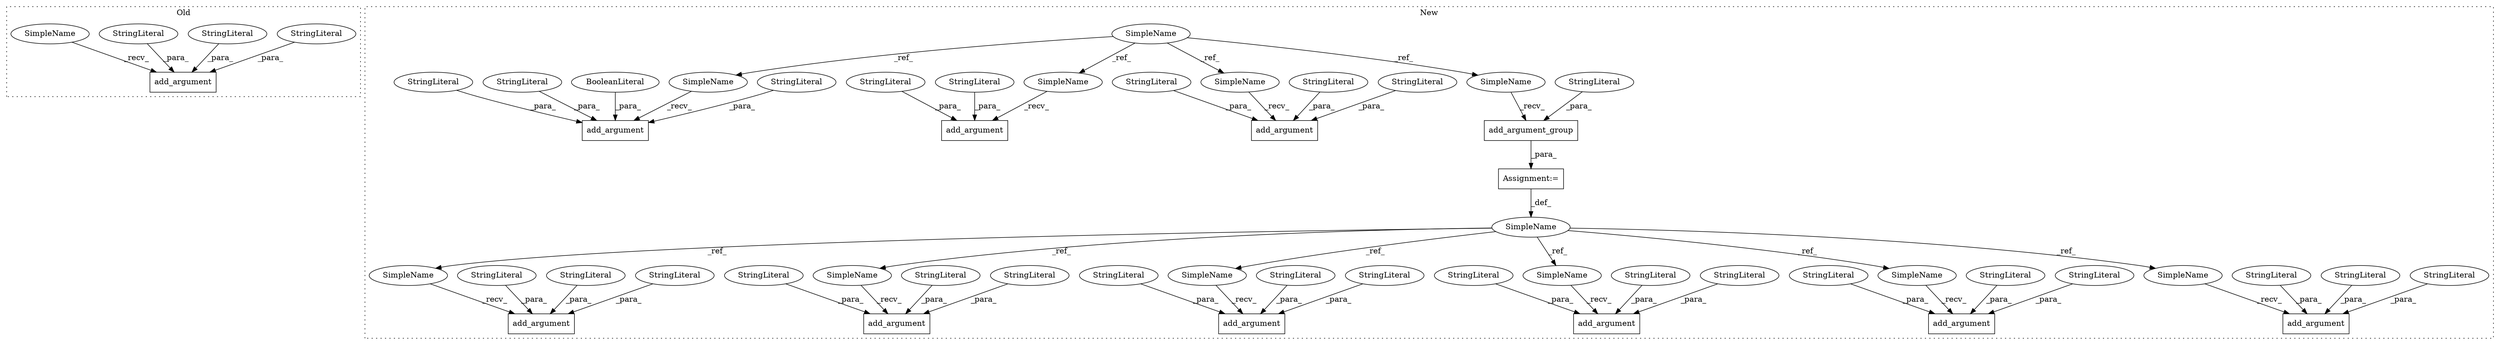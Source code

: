 digraph G {
subgraph cluster0 {
1 [label="add_argument" a="32" s="62810,62962" l="13,1" shape="box"];
3 [label="StringLiteral" a="45" s="62833" l="3" shape="ellipse"];
4 [label="StringLiteral" a="45" s="62855" l="107" shape="ellipse"];
10 [label="StringLiteral" a="45" s="62823" l="9" shape="ellipse"];
50 [label="SimpleName" a="42" s="62794" l="15" shape="ellipse"];
label = "Old";
style="dotted";
}
subgraph cluster1 {
2 [label="add_argument_group" a="32" s="63636,63677" l="19,1" shape="box"];
5 [label="Assignment:=" a="7" s="63622" l="1" shape="box"];
6 [label="StringLiteral" a="45" s="63655" l="22" shape="ellipse"];
7 [label="add_argument" a="32" s="63889,63946" l="13,1" shape="box"];
8 [label="StringLiteral" a="45" s="63910" l="12" shape="ellipse"];
9 [label="StringLiteral" a="45" s="63902" l="7" shape="ellipse"];
11 [label="add_argument" a="32" s="63703,63760" l="13,1" shape="box"];
12 [label="SimpleName" a="42" s="63604" l="18" shape="ellipse"];
13 [label="StringLiteral" a="45" s="63923" l="23" shape="ellipse"];
14 [label="StringLiteral" a="45" s="63726" l="12" shape="ellipse"];
15 [label="StringLiteral" a="45" s="63716" l="9" shape="ellipse"];
16 [label="StringLiteral" a="45" s="63739" l="21" shape="ellipse"];
17 [label="add_argument" a="32" s="63972,64039" l="13,1" shape="box"];
18 [label="SimpleName" a="42" s="63037" l="12" shape="ellipse"];
19 [label="add_argument" a="32" s="63543,63597" l="13,1" shape="box"];
20 [label="StringLiteral" a="45" s="63572" l="25" shape="ellipse"];
21 [label="add_argument" a="32" s="64161,64216" l="13,1" shape="box"];
22 [label="StringLiteral" a="45" s="64181" l="12" shape="ellipse"];
23 [label="add_argument" a="32" s="63786,63863" l="13,1" shape="box"];
24 [label="StringLiteral" a="45" s="64194" l="22" shape="ellipse"];
25 [label="add_argument" a="32" s="63131,63202" l="13,1" shape="box"];
26 [label="StringLiteral" a="45" s="63561" l="10" shape="ellipse"];
27 [label="StringLiteral" a="45" s="64174" l="6" shape="ellipse"];
28 [label="StringLiteral" a="45" s="64008" l="31" shape="ellipse"];
29 [label="StringLiteral" a="45" s="63807" l="12" shape="ellipse"];
30 [label="StringLiteral" a="45" s="63154" l="48" shape="ellipse"];
31 [label="StringLiteral" a="45" s="63799" l="7" shape="ellipse"];
32 [label="StringLiteral" a="45" s="63144" l="9" shape="ellipse"];
33 [label="StringLiteral" a="45" s="63985" l="9" shape="ellipse"];
34 [label="StringLiteral" a="45" s="63995" l="12" shape="ellipse"];
35 [label="StringLiteral" a="45" s="63556" l="4" shape="ellipse"];
36 [label="StringLiteral" a="45" s="63820" l="43" shape="ellipse"];
37 [label="add_argument" a="32" s="63222,63324" l="13,1" shape="box"];
38 [label="BooleanLiteral" a="9" s="63253" l="4" shape="ellipse"];
39 [label="add_argument" a="32" s="64065,64135" l="13,1" shape="box"];
40 [label="StringLiteral" a="45" s="63235" l="4" shape="ellipse"];
41 [label="StringLiteral" a="45" s="63240" l="12" shape="ellipse"];
42 [label="StringLiteral" a="45" s="64098" l="37" shape="ellipse"];
43 [label="StringLiteral" a="45" s="63258" l="66" shape="ellipse"];
44 [label="StringLiteral" a="45" s="64085" l="12" shape="ellipse"];
45 [label="StringLiteral" a="45" s="64078" l="6" shape="ellipse"];
46 [label="SimpleName" a="42" s="63530" l="12" shape="ellipse"];
47 [label="SimpleName" a="42" s="63623" l="12" shape="ellipse"];
48 [label="SimpleName" a="42" s="63118" l="12" shape="ellipse"];
49 [label="SimpleName" a="42" s="63209" l="12" shape="ellipse"];
51 [label="SimpleName" a="42" s="64046" l="18" shape="ellipse"];
52 [label="SimpleName" a="42" s="63767" l="18" shape="ellipse"];
53 [label="SimpleName" a="42" s="63684" l="18" shape="ellipse"];
54 [label="SimpleName" a="42" s="63870" l="18" shape="ellipse"];
55 [label="SimpleName" a="42" s="64142" l="18" shape="ellipse"];
56 [label="SimpleName" a="42" s="63953" l="18" shape="ellipse"];
label = "New";
style="dotted";
}
2 -> 5 [label="_para_"];
3 -> 1 [label="_para_"];
4 -> 1 [label="_para_"];
5 -> 12 [label="_def_"];
6 -> 2 [label="_para_"];
8 -> 7 [label="_para_"];
9 -> 7 [label="_para_"];
10 -> 1 [label="_para_"];
12 -> 56 [label="_ref_"];
12 -> 55 [label="_ref_"];
12 -> 52 [label="_ref_"];
12 -> 54 [label="_ref_"];
12 -> 53 [label="_ref_"];
12 -> 51 [label="_ref_"];
13 -> 7 [label="_para_"];
14 -> 11 [label="_para_"];
15 -> 11 [label="_para_"];
16 -> 11 [label="_para_"];
18 -> 46 [label="_ref_"];
18 -> 47 [label="_ref_"];
18 -> 48 [label="_ref_"];
18 -> 49 [label="_ref_"];
20 -> 19 [label="_para_"];
22 -> 21 [label="_para_"];
24 -> 21 [label="_para_"];
26 -> 19 [label="_para_"];
27 -> 21 [label="_para_"];
28 -> 17 [label="_para_"];
29 -> 23 [label="_para_"];
30 -> 25 [label="_para_"];
31 -> 23 [label="_para_"];
32 -> 25 [label="_para_"];
33 -> 17 [label="_para_"];
34 -> 17 [label="_para_"];
35 -> 19 [label="_para_"];
36 -> 23 [label="_para_"];
38 -> 37 [label="_para_"];
40 -> 37 [label="_para_"];
41 -> 37 [label="_para_"];
42 -> 39 [label="_para_"];
43 -> 37 [label="_para_"];
44 -> 39 [label="_para_"];
45 -> 39 [label="_para_"];
46 -> 19 [label="_recv_"];
47 -> 2 [label="_recv_"];
48 -> 25 [label="_recv_"];
49 -> 37 [label="_recv_"];
50 -> 1 [label="_recv_"];
51 -> 39 [label="_recv_"];
52 -> 23 [label="_recv_"];
53 -> 11 [label="_recv_"];
54 -> 7 [label="_recv_"];
55 -> 21 [label="_recv_"];
56 -> 17 [label="_recv_"];
}